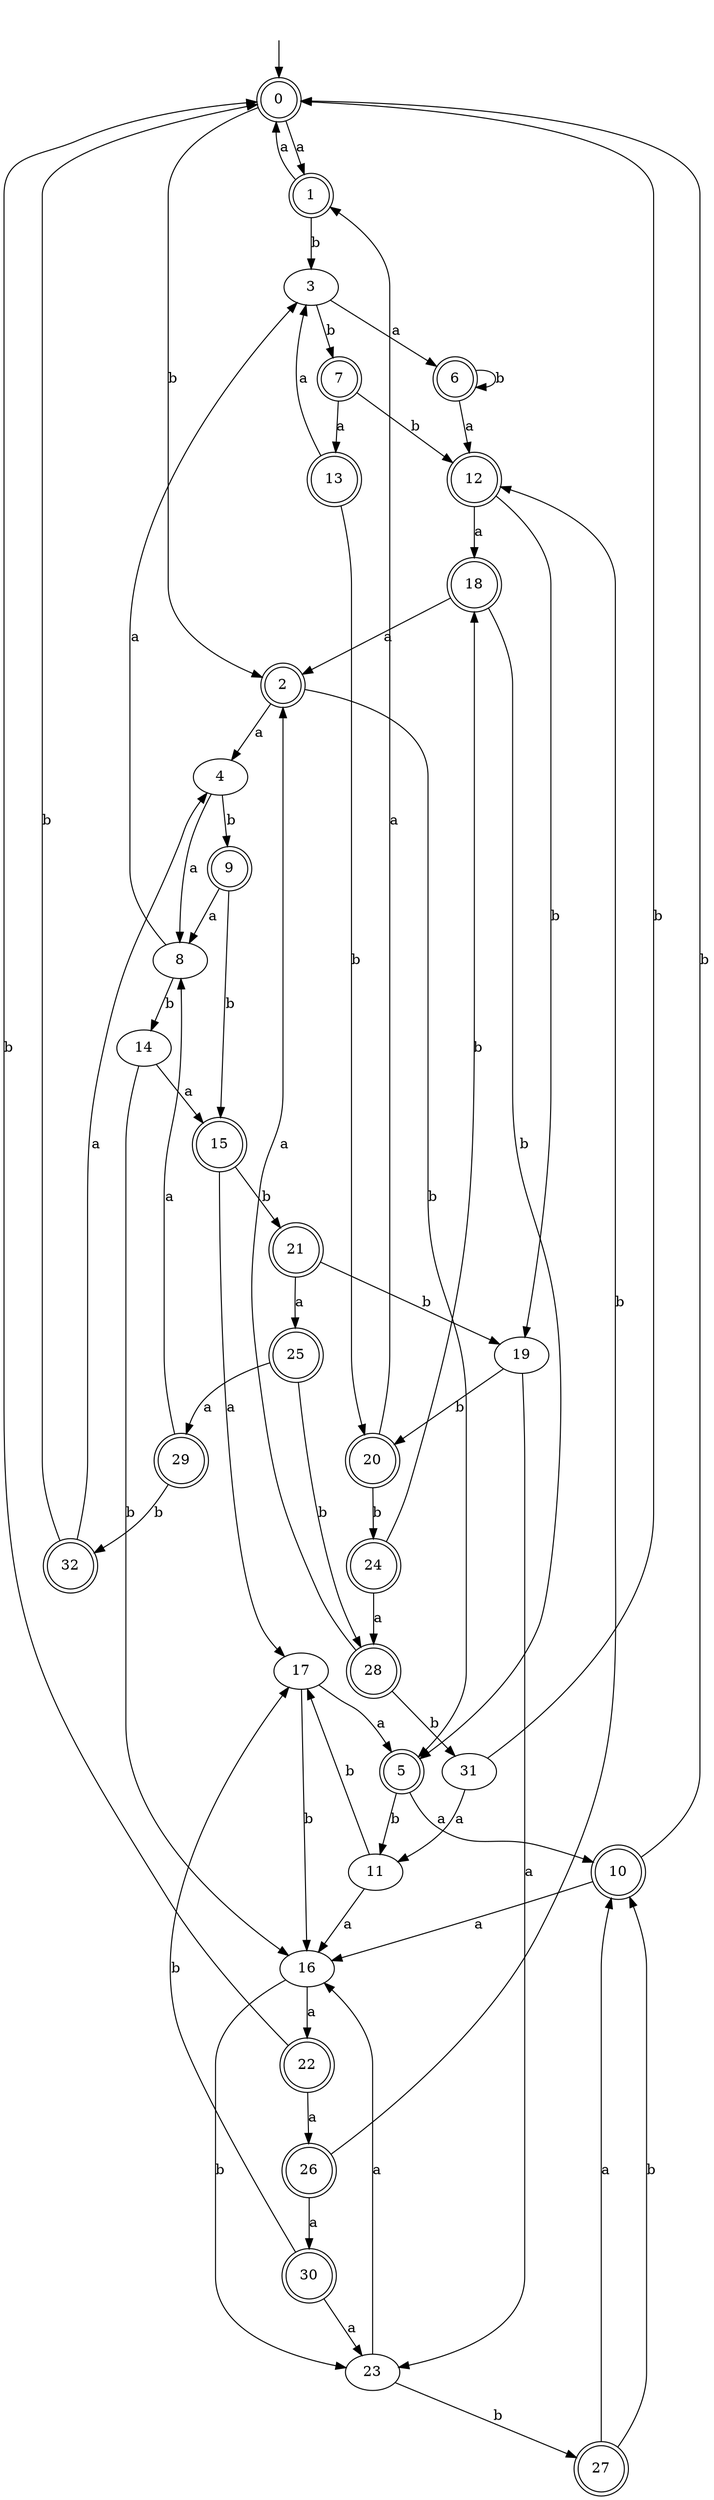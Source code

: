 digraph RandomDFA {
  __start0 [label="", shape=none];
  __start0 -> 0 [label=""];
  0 [shape=circle] [shape=doublecircle]
  0 -> 1 [label="a"]
  0 -> 2 [label="b"]
  1 [shape=doublecircle]
  1 -> 0 [label="a"]
  1 -> 3 [label="b"]
  2 [shape=doublecircle]
  2 -> 4 [label="a"]
  2 -> 5 [label="b"]
  3
  3 -> 6 [label="a"]
  3 -> 7 [label="b"]
  4
  4 -> 8 [label="a"]
  4 -> 9 [label="b"]
  5 [shape=doublecircle]
  5 -> 10 [label="a"]
  5 -> 11 [label="b"]
  6 [shape=doublecircle]
  6 -> 12 [label="a"]
  6 -> 6 [label="b"]
  7 [shape=doublecircle]
  7 -> 13 [label="a"]
  7 -> 12 [label="b"]
  8
  8 -> 3 [label="a"]
  8 -> 14 [label="b"]
  9 [shape=doublecircle]
  9 -> 8 [label="a"]
  9 -> 15 [label="b"]
  10 [shape=doublecircle]
  10 -> 16 [label="a"]
  10 -> 0 [label="b"]
  11
  11 -> 16 [label="a"]
  11 -> 17 [label="b"]
  12 [shape=doublecircle]
  12 -> 18 [label="a"]
  12 -> 19 [label="b"]
  13 [shape=doublecircle]
  13 -> 3 [label="a"]
  13 -> 20 [label="b"]
  14
  14 -> 15 [label="a"]
  14 -> 16 [label="b"]
  15 [shape=doublecircle]
  15 -> 17 [label="a"]
  15 -> 21 [label="b"]
  16
  16 -> 22 [label="a"]
  16 -> 23 [label="b"]
  17
  17 -> 5 [label="a"]
  17 -> 16 [label="b"]
  18 [shape=doublecircle]
  18 -> 2 [label="a"]
  18 -> 5 [label="b"]
  19
  19 -> 23 [label="a"]
  19 -> 20 [label="b"]
  20 [shape=doublecircle]
  20 -> 1 [label="a"]
  20 -> 24 [label="b"]
  21 [shape=doublecircle]
  21 -> 25 [label="a"]
  21 -> 19 [label="b"]
  22 [shape=doublecircle]
  22 -> 26 [label="a"]
  22 -> 0 [label="b"]
  23
  23 -> 16 [label="a"]
  23 -> 27 [label="b"]
  24 [shape=doublecircle]
  24 -> 28 [label="a"]
  24 -> 18 [label="b"]
  25 [shape=doublecircle]
  25 -> 29 [label="a"]
  25 -> 28 [label="b"]
  26 [shape=doublecircle]
  26 -> 30 [label="a"]
  26 -> 12 [label="b"]
  27 [shape=doublecircle]
  27 -> 10 [label="a"]
  27 -> 10 [label="b"]
  28 [shape=doublecircle]
  28 -> 2 [label="a"]
  28 -> 31 [label="b"]
  29 [shape=doublecircle]
  29 -> 8 [label="a"]
  29 -> 32 [label="b"]
  30 [shape=doublecircle]
  30 -> 23 [label="a"]
  30 -> 17 [label="b"]
  31
  31 -> 11 [label="a"]
  31 -> 0 [label="b"]
  32 [shape=doublecircle]
  32 -> 4 [label="a"]
  32 -> 0 [label="b"]
}
